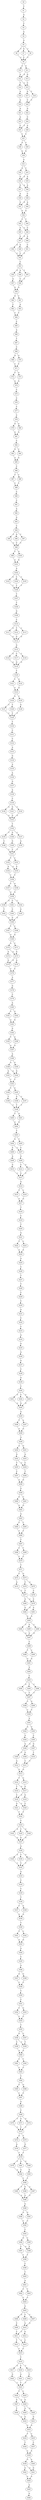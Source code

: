 strict digraph  {
	S0 -> S1 [ label = T ];
	S1 -> S2 [ label = G ];
	S2 -> S3 [ label = C ];
	S3 -> S4 [ label = A ];
	S4 -> S5 [ label = G ];
	S5 -> S6 [ label = T ];
	S5 -> S7 [ label = G ];
	S5 -> S8 [ label = C ];
	S6 -> S9 [ label = C ];
	S7 -> S9 [ label = C ];
	S8 -> S9 [ label = C ];
	S9 -> S10 [ label = C ];
	S9 -> S11 [ label = G ];
	S10 -> S12 [ label = A ];
	S11 -> S13 [ label = G ];
	S11 -> S12 [ label = A ];
	S12 -> S14 [ label = T ];
	S12 -> S15 [ label = C ];
	S13 -> S15 [ label = C ];
	S14 -> S16 [ label = A ];
	S15 -> S17 [ label = G ];
	S15 -> S18 [ label = T ];
	S16 -> S19 [ label = A ];
	S17 -> S20 [ label = C ];
	S18 -> S20 [ label = C ];
	S19 -> S21 [ label = A ];
	S20 -> S22 [ label = G ];
	S21 -> S23 [ label = A ];
	S22 -> S24 [ label = C ];
	S23 -> S25 [ label = C ];
	S24 -> S25 [ label = C ];
	S24 -> S26 [ label = A ];
	S25 -> S27 [ label = C ];
	S26 -> S27 [ label = C ];
	S27 -> S28 [ label = A ];
	S27 -> S29 [ label = C ];
	S28 -> S30 [ label = G ];
	S29 -> S30 [ label = G ];
	S30 -> S31 [ label = A ];
	S31 -> S32 [ label = A ];
	S31 -> S33 [ label = C ];
	S32 -> S34 [ label = G ];
	S33 -> S35 [ label = A ];
	S33 -> S34 [ label = G ];
	S34 -> S36 [ label = A ];
	S34 -> S37 [ label = G ];
	S35 -> S36 [ label = A ];
	S36 -> S38 [ label = C ];
	S37 -> S39 [ label = A ];
	S38 -> S40 [ label = A ];
	S38 -> S41 [ label = G ];
	S39 -> S41 [ label = G ];
	S40 -> S42 [ label = G ];
	S41 -> S42 [ label = G ];
	S42 -> S43 [ label = C ];
	S42 -> S44 [ label = T ];
	S43 -> S45 [ label = A ];
	S43 -> S46 [ label = C ];
	S44 -> S46 [ label = C ];
	S45 -> S47 [ label = G ];
	S46 -> S48 [ label = A ];
	S46 -> S47 [ label = G ];
	S47 -> S49 [ label = A ];
	S47 -> S50 [ label = G ];
	S48 -> S51 [ label = C ];
	S49 -> S52 [ label = C ];
	S50 -> S52 [ label = C ];
	S51 -> S52 [ label = C ];
	S52 -> S53 [ label = C ];
	S53 -> S54 [ label = G ];
	S53 -> S55 [ label = T ];
	S53 -> S56 [ label = A ];
	S54 -> S57 [ label = A ];
	S55 -> S58 [ label = C ];
	S56 -> S58 [ label = C ];
	S57 -> S59 [ label = G ];
	S58 -> S59 [ label = G ];
	S59 -> S60 [ label = A ];
	S59 -> S61 [ label = C ];
	S60 -> S62 [ label = C ];
	S61 -> S63 [ label = A ];
	S62 -> S64 [ label = T ];
	S63 -> S64 [ label = T ];
	S64 -> S65 [ label = C ];
	S65 -> S66 [ label = A ];
	S66 -> S67 [ label = T ];
	S67 -> S68 [ label = C ];
	S68 -> S69 [ label = A ];
	S68 -> S70 [ label = G ];
	S69 -> S71 [ label = T ];
	S70 -> S71 [ label = T ];
	S71 -> S72 [ label = C ];
	S71 -> S73 [ label = A ];
	S72 -> S74 [ label = A ];
	S73 -> S74 [ label = A ];
	S74 -> S75 [ label = C ];
	S75 -> S76 [ label = C ];
	S76 -> S77 [ label = C ];
	S77 -> S78 [ label = C ];
	S78 -> S79 [ label = G ];
	S78 -> S80 [ label = A ];
	S79 -> S81 [ label = G ];
	S80 -> S81 [ label = G ];
	S81 -> S82 [ label = C ];
	S82 -> S83 [ label = G ];
	S82 -> S84 [ label = C ];
	S83 -> S85 [ label = A ];
	S84 -> S85 [ label = A ];
	S85 -> S86 [ label = C ];
	S86 -> S87 [ label = T ];
	S86 -> S88 [ label = C ];
	S87 -> S89 [ label = T ];
	S88 -> S89 [ label = T ];
	S89 -> S90 [ label = C ];
	S90 -> S91 [ label = C ];
	S91 -> S92 [ label = A ];
	S92 -> S93 [ label = G ];
	S93 -> S94 [ label = C ];
	S94 -> S95 [ label = C ];
	S94 -> S96 [ label = G ];
	S94 -> S97 [ label = T ];
	S95 -> S98 [ label = C ];
	S96 -> S98 [ label = C ];
	S97 -> S98 [ label = C ];
	S98 -> S99 [ label = C ];
	S98 -> S100 [ label = A ];
	S99 -> S101 [ label = G ];
	S100 -> S101 [ label = G ];
	S101 -> S102 [ label = A ];
	S102 -> S103 [ label = G ];
	S102 -> S104 [ label = C ];
	S102 -> S105 [ label = T ];
	S103 -> S106 [ label = T ];
	S104 -> S106 [ label = T ];
	S105 -> S106 [ label = T ];
	S106 -> S107 [ label = T ];
	S107 -> S108 [ label = T ];
	S108 -> S109 [ label = G ];
	S109 -> S110 [ label = C ];
	S110 -> S111 [ label = A ];
	S110 -> S112 [ label = T ];
	S110 -> S113 [ label = C ];
	S111 -> S114 [ label = G ];
	S112 -> S114 [ label = G ];
	S113 -> S114 [ label = G ];
	S114 -> S115 [ label = G ];
	S115 -> S116 [ label = G ];
	S115 -> S117 [ label = C ];
	S115 -> S118 [ label = T ];
	S116 -> S119 [ label = G ];
	S117 -> S119 [ label = G ];
	S118 -> S119 [ label = G ];
	S119 -> S120 [ label = T ];
	S120 -> S121 [ label = C ];
	S120 -> S122 [ label = G ];
	S121 -> S123 [ label = A ];
	S122 -> S123 [ label = A ];
	S123 -> S124 [ label = G ];
	S123 -> S125 [ label = C ];
	S124 -> S126 [ label = T ];
	S124 -> S127 [ label = C ];
	S125 -> S128 [ label = G ];
	S126 -> S129 [ label = T ];
	S127 -> S129 [ label = T ];
	S128 -> S129 [ label = T ];
	S129 -> S130 [ label = T ];
	S130 -> S131 [ label = C ];
	S131 -> S132 [ label = C ];
	S132 -> S133 [ label = A ];
	S133 -> S134 [ label = G ];
	S134 -> S135 [ label = A ];
	S135 -> S136 [ label = A ];
	S136 -> S137 [ label = G ];
	S137 -> S138 [ label = A ];
	S138 -> S139 [ label = C ];
	S139 -> S140 [ label = A ];
	S139 -> S141 [ label = G ];
	S139 -> S142 [ label = T ];
	S140 -> S143 [ label = G ];
	S141 -> S143 [ label = G ];
	S142 -> S143 [ label = G ];
	S143 -> S144 [ label = T ];
	S144 -> S145 [ label = T ];
	S144 -> S146 [ label = G ];
	S144 -> S147 [ label = C ];
	S145 -> S148 [ label = C ];
	S146 -> S149 [ label = G ];
	S147 -> S150 [ label = A ];
	S148 -> S151 [ label = T ];
	S149 -> S151 [ label = T ];
	S150 -> S151 [ label = T ];
	S151 -> S152 [ label = T ];
	S151 -> S153 [ label = C ];
	S152 -> S154 [ label = A ];
	S152 -> S155 [ label = G ];
	S153 -> S155 [ label = G ];
	S154 -> S156 [ label = T ];
	S155 -> S156 [ label = T ];
	S156 -> S157 [ label = T ];
	S156 -> S158 [ label = G ];
	S157 -> S159 [ label = G ];
	S158 -> S159 [ label = G ];
	S159 -> S160 [ label = G ];
	S159 -> S161 [ label = C ];
	S159 -> S162 [ label = T ];
	S160 -> S163 [ label = T ];
	S161 -> S164 [ label = C ];
	S162 -> S165 [ label = G ];
	S163 -> S166 [ label = G ];
	S164 -> S166 [ label = G ];
	S165 -> S166 [ label = G ];
	S166 -> S167 [ label = T ];
	S166 -> S168 [ label = C ];
	S167 -> S169 [ label = G ];
	S168 -> S169 [ label = G ];
	S169 -> S170 [ label = A ];
	S169 -> S171 [ label = C ];
	S170 -> S172 [ label = A ];
	S170 -> S173 [ label = G ];
	S171 -> S173 [ label = G ];
	S172 -> S174 [ label = G ];
	S173 -> S174 [ label = G ];
	S173 -> S175 [ label = A ];
	S174 -> S176 [ label = C ];
	S175 -> S176 [ label = C ];
	S176 -> S177 [ label = A ];
	S177 -> S178 [ label = G ];
	S178 -> S179 [ label = C ];
	S179 -> S180 [ label = A ];
	S180 -> S181 [ label = C ];
	S180 -> S182 [ label = G ];
	S181 -> S183 [ label = G ];
	S182 -> S183 [ label = G ];
	S183 -> S184 [ label = G ];
	S184 -> S185 [ label = C ];
	S184 -> S186 [ label = A ];
	S185 -> S187 [ label = A ];
	S186 -> S187 [ label = A ];
	S187 -> S188 [ label = A ];
	S188 -> S189 [ label = A ];
	S188 -> S190 [ label = G ];
	S189 -> S191 [ label = A ];
	S189 -> S192 [ label = G ];
	S190 -> S192 [ label = G ];
	S191 -> S193 [ label = T ];
	S192 -> S193 [ label = T ];
	S193 -> S194 [ label = C ];
	S193 -> S195 [ label = G ];
	S194 -> S196 [ label = T ];
	S195 -> S197 [ label = C ];
	S195 -> S198 [ label = G ];
	S196 -> S199 [ label = T ];
	S197 -> S199 [ label = T ];
	S198 -> S199 [ label = T ];
	S199 -> S200 [ label = T ];
	S199 -> S201 [ label = G ];
	S200 -> S202 [ label = G ];
	S201 -> S202 [ label = G ];
	S202 -> S203 [ label = T ];
	S203 -> S204 [ label = G ];
	S203 -> S205 [ label = T ];
	S204 -> S206 [ label = A ];
	S204 -> S207 [ label = C ];
	S205 -> S207 [ label = C ];
	S206 -> S208 [ label = A ];
	S207 -> S209 [ label = G ];
	S208 -> S210 [ label = G ];
	S209 -> S211 [ label = A ];
	S209 -> S212 [ label = C ];
	S210 -> S213 [ label = C ];
	S211 -> S213 [ label = C ];
	S212 -> S213 [ label = C ];
	S213 -> S214 [ label = A ];
	S214 -> S215 [ label = T ];
	S214 -> S216 [ label = C ];
	S215 -> S217 [ label = G ];
	S216 -> S217 [ label = G ];
	S217 -> S218 [ label = T ];
	S218 -> S219 [ label = C ];
	S219 -> S220 [ label = T ];
	S220 -> S221 [ label = A ];
	S221 -> S222 [ label = T ];
	S221 -> S223 [ label = C ];
	S222 -> S224 [ label = A ];
	S223 -> S224 [ label = A ];
	S224 -> S225 [ label = A ];
	S225 -> S226 [ label = C ];
	S226 -> S227 [ label = T ];
	S227 -> S228 [ label = T ];
	S228 -> S229 [ label = C ];
	S229 -> S230 [ label = C ];
	S230 -> S231 [ label = A ];
	S231 -> S232 [ label = C ];
	S232 -> S233 [ label = C ];
	S233 -> S234 [ label = A ];
	S234 -> S235 [ label = G ];
	S235 -> S236 [ label = A ];
	S236 -> S237 [ label = G ];
	S237 -> S238 [ label = C ];
	S238 -> S239 [ label = A ];
	S239 -> S240 [ label = C ];
	S240 -> S241 [ label = G ];
	S240 -> S242 [ label = C ];
	S240 -> S243 [ label = A ];
	S241 -> S244 [ label = G ];
	S242 -> S244 [ label = G ];
	S243 -> S244 [ label = G ];
	S244 -> S245 [ label = A ];
	S245 -> S246 [ label = T ];
	S245 -> S247 [ label = A ];
	S246 -> S248 [ label = G ];
	S247 -> S248 [ label = G ];
	S248 -> S249 [ label = A ];
	S249 -> S250 [ label = A ];
	S249 -> S251 [ label = G ];
	S250 -> S252 [ label = G ];
	S251 -> S253 [ label = A ];
	S252 -> S254 [ label = C ];
	S252 -> S255 [ label = T ];
	S253 -> S254 [ label = C ];
	S254 -> S256 [ label = T ];
	S255 -> S257 [ label = C ];
	S256 -> S258 [ label = G ];
	S257 -> S258 [ label = G ];
	S258 -> S259 [ label = G ];
	S259 -> S260 [ label = G ];
	S259 -> S261 [ label = C ];
	S260 -> S262 [ label = G ];
	S261 -> S262 [ label = G ];
	S262 -> S263 [ label = A ];
	S263 -> S264 [ label = C ];
	S263 -> S265 [ label = T ];
	S264 -> S266 [ label = T ];
	S265 -> S266 [ label = T ];
	S266 -> S267 [ label = T ];
	S267 -> S268 [ label = C ];
	S267 -> S269 [ label = T ];
	S268 -> S270 [ label = C ];
	S269 -> S270 [ label = C ];
	S270 -> S271 [ label = T ];
	S271 -> S272 [ label = C ];
	S271 -> S273 [ label = G ];
	S272 -> S274 [ label = A ];
	S273 -> S275 [ label = G ];
	S273 -> S276 [ label = C ];
	S274 -> S277 [ label = T ];
	S275 -> S278 [ label = C ];
	S276 -> S277 [ label = T ];
	S277 -> S279 [ label = C ];
	S277 -> S280 [ label = G ];
	S278 -> S279 [ label = C ];
	S279 -> S281 [ label = A ];
	S279 -> S282 [ label = G ];
	S280 -> S282 [ label = G ];
	S281 -> S283 [ label = A ];
	S282 -> S283 [ label = A ];
	S283 -> S284 [ label = T ];
	S283 -> S285 [ label = G ];
	S283 -> S286 [ label = C ];
	S284 -> S287 [ label = G ];
	S285 -> S287 [ label = G ];
	S286 -> S287 [ label = G ];
	S287 -> S288 [ label = C ];
	S288 -> S289 [ label = T ];
	S288 -> S290 [ label = C ];
	S289 -> S291 [ label = G ];
	S290 -> S291 [ label = G ];
	S291 -> S292 [ label = A ];
	S292 -> S293 [ label = C ];
	S293 -> S294 [ label = A ];
	S293 -> S295 [ label = T ];
	S293 -> S296 [ label = C ];
	S294 -> S297 [ label = T ];
	S295 -> S297 [ label = T ];
	S296 -> S297 [ label = T ];
	S297 -> S298 [ label = C ];
	S297 -> S299 [ label = G ];
	S298 -> S300 [ label = C ];
	S299 -> S300 [ label = C ];
	S300 -> S301 [ label = A ];
	S301 -> S302 [ label = A ];
	S301 -> S303 [ label = G ];
	S302 -> S304 [ label = A ];
	S303 -> S305 [ label = C ];
	S304 -> S306 [ label = A ];
	S305 -> S306 [ label = A ];
	S305 -> S307 [ label = G ];
	S306 -> S308 [ label = G ];
	S306 -> S309 [ label = C ];
	S307 -> S310 [ label = T ];
	S308 -> S311 [ label = C ];
	S309 -> S312 [ label = A ];
	S310 -> S311 [ label = C ];
	S311 -> S313 [ label = G ];
	S312 -> S313 [ label = G ];
	S313 -> S314 [ label = T ];
	S313 -> S315 [ label = G ];
	S314 -> S316 [ label = T ];
	S314 -> S317 [ label = G ];
	S315 -> S317 [ label = G ];
	S316 -> S318 [ label = C ];
	S317 -> S319 [ label = G ];
	S317 -> S318 [ label = C ];
	S318 -> S320 [ label = C ];
	S318 -> S321 [ label = A ];
	S319 -> S320 [ label = C ];
	S320 -> S322 [ label = T ];
	S321 -> S322 [ label = T ];
	S322 -> S323 [ label = C ];
	S323 -> S324 [ label = A ];
	S323 -> S325 [ label = C ];
	S323 -> S326 [ label = G ];
	S324 -> S327 [ label = G ];
	S325 -> S327 [ label = G ];
	S326 -> S327 [ label = G ];
	S327 -> S328 [ label = A ];
	S328 -> S329 [ label = A ];
	S328 -> S330 [ label = T ];
	S328 -> S331 [ label = G ];
	S329 -> S332 [ label = T ];
	S330 -> S332 [ label = T ];
	S331 -> S332 [ label = T ];
	S332 -> S333 [ label = A ];
	S333 -> S334 [ label = C ];
	S334 -> S335 [ label = C ];
	S335 -> S336 [ label = T ];
	S336 -> S337 [ label = C ];
	S336 -> S338 [ label = A ];
	S337 -> S339 [ label = A ];
	S338 -> S339 [ label = A ];
	S339 -> S340 [ label = T ];
	S340 -> S341 [ label = T ];
	S340 -> S342 [ label = C ];
	S341 -> S343 [ label = G ];
	S342 -> S343 [ label = G ];
	S343 -> S344 [ label = A ];
	S344 -> S345 [ label = C ];
	S345 -> S346 [ label = A ];
	S346 -> S347 [ label = A ];
	S346 -> S348 [ label = G ];
	S347 -> S349 [ label = C ];
	S348 -> S349 [ label = C ];
	S349 -> S350 [ label = T ];
	S350 -> S351 [ label = C ];
	S351 -> S352 [ label = C ];
	S351 -> S353 [ label = G ];
	S352 -> S354 [ label = C ];
	S353 -> S354 [ label = C ];
	S354 -> S355 [ label = T ];
	S355 -> S356 [ label = G ];
	S355 -> S357 [ label = C ];
	S356 -> S358 [ label = C ];
	S356 -> S359 [ label = T ];
	S357 -> S359 [ label = T ];
	S358 -> S360 [ label = A ];
	S359 -> S360 [ label = A ];
	S360 -> S361 [ label = C ];
	S360 -> S362 [ label = T ];
	S361 -> S363 [ label = C ];
	S362 -> S363 [ label = C ];
	S363 -> S364 [ label = T ];
	S364 -> S365 [ label = C ];
	S364 -> S366 [ label = G ];
	S365 -> S367 [ label = C ];
	S366 -> S367 [ label = C ];
	S367 -> S368 [ label = A ];
	S368 -> S369 [ label = C ];
	S369 -> S370 [ label = C ];
	S369 -> S371 [ label = A ];
	S369 -> S372 [ label = G ];
	S370 -> S373 [ label = T ];
	S371 -> S373 [ label = T ];
	S372 -> S373 [ label = T ];
	S373 -> S374 [ label = G ];
	S373 -> S375 [ label = T ];
	S374 -> S376 [ label = A ];
	S375 -> S377 [ label = G ];
	S376 -> S378 [ label = T ];
	S377 -> S378 [ label = T ];
	S378 -> S379 [ label = C ];
	S378 -> S380 [ label = G ];
	S378 -> S381 [ label = A ];
	S379 -> S382 [ label = A ];
	S380 -> S383 [ label = G ];
	S381 -> S382 [ label = A ];
	S382 -> S384 [ label = T ];
	S383 -> S384 [ label = T ];
	S384 -> S385 [ label = T ];
	S384 -> S386 [ label = G ];
	S384 -> S387 [ label = A ];
	S385 -> S388 [ label = A ];
	S386 -> S388 [ label = A ];
	S387 -> S388 [ label = A ];
	S388 -> S389 [ label = A ];
	S389 -> S390 [ label = A ];
	S389 -> S391 [ label = G ];
	S390 -> S392 [ label = C ];
	S391 -> S392 [ label = C ];
	S392 -> S393 [ label = C ];
	S393 -> S394 [ label = G ];
	S393 -> S395 [ label = C ];
	S394 -> S396 [ label = A ];
	S394 -> S397 [ label = C ];
	S395 -> S396 [ label = A ];
	S396 -> S398 [ label = T ];
	S397 -> S398 [ label = T ];
	S398 -> S399 [ label = C ];
	S399 -> S400 [ label = T ];
	S400 -> S401 [ label = A ];
	S401 -> S402 [ label = C ];
	S401 -> S403 [ label = T ];
	S402 -> S404 [ label = C ];
	S403 -> S404 [ label = C ];
	S404 -> S405 [ label = A ];
	S405 -> S406 [ label = G ];
	S405 -> S407 [ label = C ];
	S405 -> S408 [ label = T ];
	S406 -> S409 [ label = C ];
	S407 -> S410 [ label = A ];
	S408 -> S410 [ label = A ];
	S409 -> S411 [ label = C ];
	S410 -> S412 [ label = G ];
	S410 -> S411 [ label = C ];
	S411 -> S413 [ label = T ];
	S411 -> S414 [ label = C ];
	S412 -> S414 [ label = C ];
	S413 -> S415 [ label = C ];
	S414 -> S415 [ label = C ];
	S415 -> S416 [ label = T ];
	S416 -> S417 [ label = G ];
	S416 -> S418 [ label = C ];
	S416 -> S419 [ label = T ];
	S417 -> S420 [ label = G ];
	S418 -> S421 [ label = A ];
	S419 -> S422 [ label = C ];
	S420 -> S423 [ label = T ];
	S421 -> S423 [ label = T ];
	S422 -> S423 [ label = T ];
	S423 -> S424 [ label = T ];
	S423 -> S425 [ label = C ];
	S424 -> S426 [ label = A ];
	S424 -> S427 [ label = G ];
	S425 -> S426 [ label = A ];
	S426 -> S428 [ label = G ];
	S426 -> S429 [ label = A ];
	S427 -> S430 [ label = T ];
	S428 -> S431 [ label = G ];
	S429 -> S432 [ label = A ];
	S430 -> S432 [ label = A ];
	S431 -> S433 [ label = G ];
	S432 -> S433 [ label = G ];
	S433 -> S434 [ label = T ];
	S433 -> S435 [ label = C ];
	S434 -> S436 [ label = T ];
	S435 -> S437 [ label = C ];
	S436 -> S438 [ label = A ];
	S437 -> S438 [ label = A ];
	S438 -> S439 [ label = G ];
	S438 -> S440 [ label = A ];
	S439 -> S441 [ label = G ];
	S439 -> S442 [ label = A ];
	S440 -> S441 [ label = G ];
	S441 -> S444 [ label = A ];
	S442 -> S444 [ label = A ];
	S444 -> S445 [ label = A ];
	S445 -> S446 [ label = G ];
}
